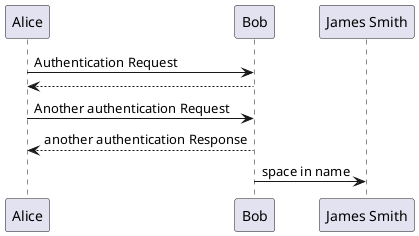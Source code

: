 @startuml Sequence
Alice->Bob: Authentication Request
Bob --> Alice
Alice -> Bob: Another authentication Request
Alice <-- Bob: another authentication Response
Bob -> "James Smith": space in name
@enduml